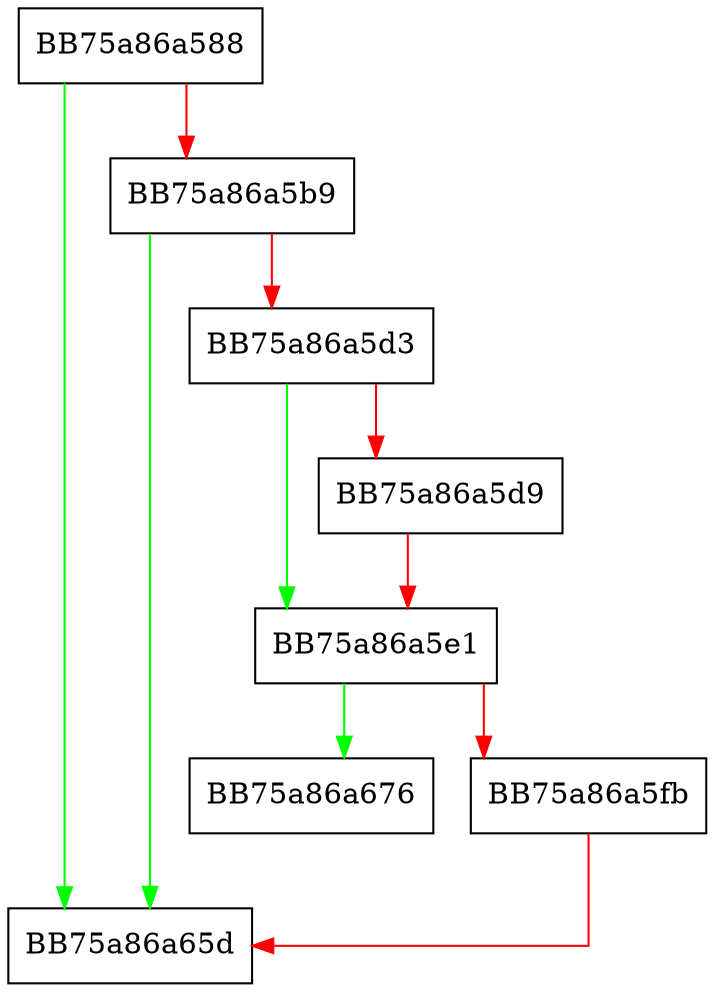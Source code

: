 digraph insert {
  node [shape="box"];
  graph [splines=ortho];
  BB75a86a588 -> BB75a86a65d [color="green"];
  BB75a86a588 -> BB75a86a5b9 [color="red"];
  BB75a86a5b9 -> BB75a86a65d [color="green"];
  BB75a86a5b9 -> BB75a86a5d3 [color="red"];
  BB75a86a5d3 -> BB75a86a5e1 [color="green"];
  BB75a86a5d3 -> BB75a86a5d9 [color="red"];
  BB75a86a5d9 -> BB75a86a5e1 [color="red"];
  BB75a86a5e1 -> BB75a86a676 [color="green"];
  BB75a86a5e1 -> BB75a86a5fb [color="red"];
  BB75a86a5fb -> BB75a86a65d [color="red"];
}
